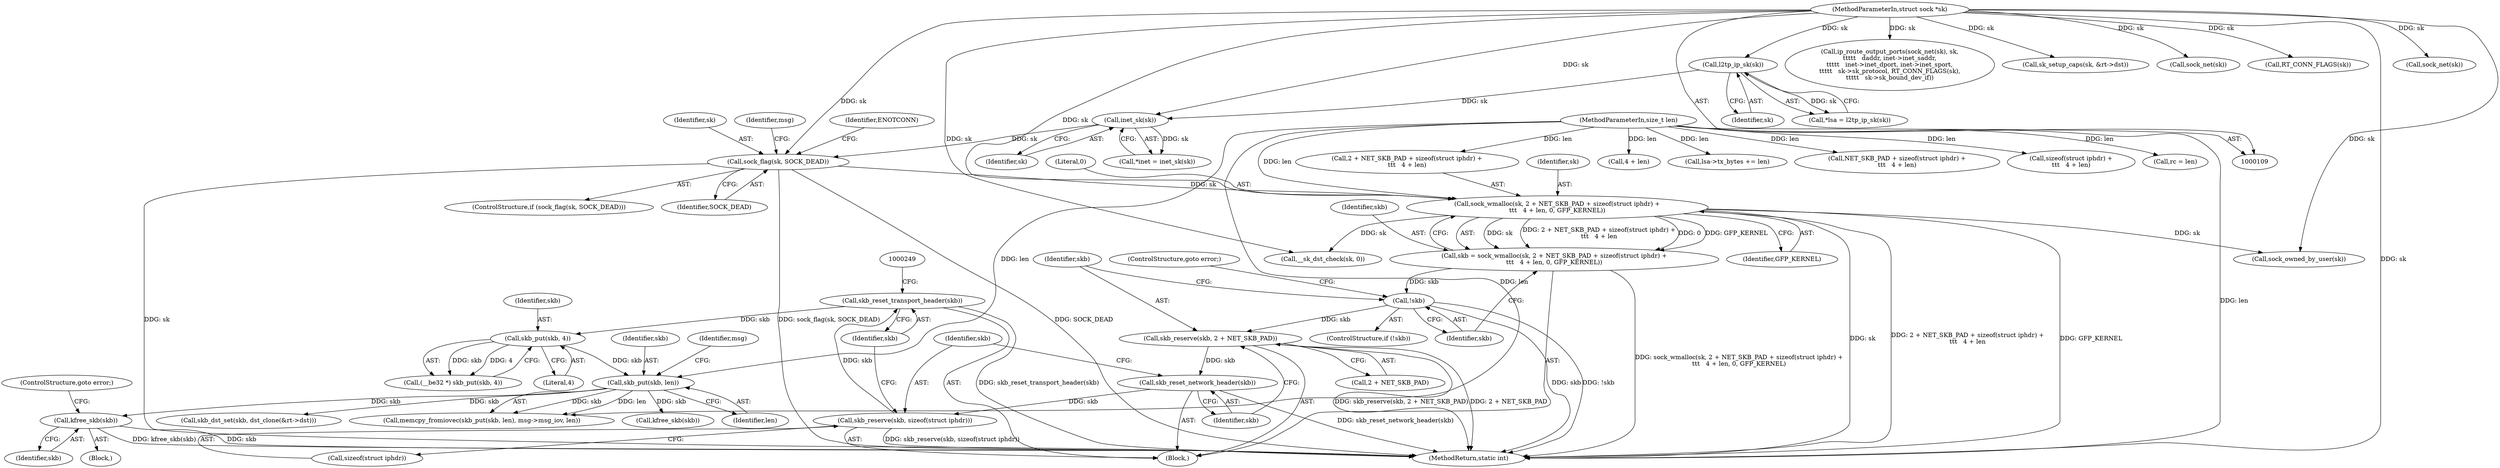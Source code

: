 digraph "0_linux_f6d8bd051c391c1c0458a30b2a7abcd939329259_34@API" {
"1000269" [label="(Call,kfree_skb(skb))"];
"1000257" [label="(Call,skb_put(skb, len))"];
"1000250" [label="(Call,skb_put(skb, 4))"];
"1000244" [label="(Call,skb_reset_transport_header(skb))"];
"1000240" [label="(Call,skb_reserve(skb, sizeof(struct iphdr)))"];
"1000238" [label="(Call,skb_reset_network_header(skb))"];
"1000233" [label="(Call,skb_reserve(skb, 2 + NET_SKB_PAD))"];
"1000230" [label="(Call,!skb)"];
"1000213" [label="(Call,skb = sock_wmalloc(sk, 2 + NET_SKB_PAD + sizeof(struct iphdr) +\n\t\t\t   4 + len, 0, GFP_KERNEL))"];
"1000215" [label="(Call,sock_wmalloc(sk, 2 + NET_SKB_PAD + sizeof(struct iphdr) +\n\t\t\t   4 + len, 0, GFP_KERNEL))"];
"1000137" [label="(Call,sock_flag(sk, SOCK_DEAD))"];
"1000125" [label="(Call,inet_sk(sk))"];
"1000120" [label="(Call,l2tp_ip_sk(sk))"];
"1000111" [label="(MethodParameterIn,struct sock *sk)"];
"1000113" [label="(MethodParameterIn,size_t len)"];
"1000258" [label="(Identifier,skb)"];
"1000251" [label="(Identifier,skb)"];
"1000125" [label="(Call,inet_sk(sk))"];
"1000270" [label="(Identifier,skb)"];
"1000344" [label="(Call,skb_dst_set(skb, dst_clone(&rt->dst)))"];
"1000233" [label="(Call,skb_reserve(skb, 2 + NET_SKB_PAD))"];
"1000238" [label="(Call,skb_reset_network_header(skb))"];
"1000271" [label="(ControlStructure,goto error;)"];
"1000136" [label="(ControlStructure,if (sock_flag(sk, SOCK_DEAD)))"];
"1000113" [label="(MethodParameterIn,size_t len)"];
"1000228" [label="(Identifier,GFP_KERNEL)"];
"1000231" [label="(Identifier,skb)"];
"1000216" [label="(Identifier,sk)"];
"1000139" [label="(Identifier,SOCK_DEAD)"];
"1000142" [label="(Identifier,ENOTCONN)"];
"1000213" [label="(Call,skb = sock_wmalloc(sk, 2 + NET_SKB_PAD + sizeof(struct iphdr) +\n\t\t\t   4 + len, 0, GFP_KERNEL))"];
"1000312" [label="(Call,ip_route_output_ports(sock_net(sk), sk,\n\t\t\t\t\t   daddr, inet->inet_saddr,\n\t\t\t\t\t   inet->inet_dport, inet->inet_sport,\n\t\t\t\t\t   sk->sk_protocol, RT_CONN_FLAGS(sk),\n\t\t\t\t\t   sk->sk_bound_dev_if))"];
"1000138" [label="(Identifier,sk)"];
"1000215" [label="(Call,sock_wmalloc(sk, 2 + NET_SKB_PAD + sizeof(struct iphdr) +\n\t\t\t   4 + len, 0, GFP_KERNEL))"];
"1000278" [label="(Call,__sk_dst_check(sk, 0))"];
"1000145" [label="(Identifier,msg)"];
"1000240" [label="(Call,skb_reserve(skb, sizeof(struct iphdr)))"];
"1000338" [label="(Call,sk_setup_caps(sk, &rt->dst))"];
"1000121" [label="(Identifier,sk)"];
"1000217" [label="(Call,2 + NET_SKB_PAD + sizeof(struct iphdr) +\n\t\t\t   4 + len)"];
"1000230" [label="(Call,!skb)"];
"1000269" [label="(Call,kfree_skb(skb))"];
"1000224" [label="(Call,4 + len)"];
"1000114" [label="(Block,)"];
"1000268" [label="(Block,)"];
"1000256" [label="(Call,memcpy_fromiovec(skb_put(skb, len), msg->msg_iov, len))"];
"1000365" [label="(Call,lsa->tx_bytes += len)"];
"1000118" [label="(Call,*lsa = l2tp_ip_sk(sk))"];
"1000313" [label="(Call,sock_net(sk))"];
"1000242" [label="(Call,sizeof(struct iphdr))"];
"1000257" [label="(Call,skb_put(skb, len))"];
"1000250" [label="(Call,skb_put(skb, 4))"];
"1000386" [label="(Call,kfree_skb(skb))"];
"1000235" [label="(Call,2 + NET_SKB_PAD)"];
"1000259" [label="(Identifier,len)"];
"1000245" [label="(Identifier,skb)"];
"1000329" [label="(Call,RT_CONN_FLAGS(sk))"];
"1000293" [label="(Call,sock_owned_by_user(sk))"];
"1000241" [label="(Identifier,skb)"];
"1000261" [label="(Identifier,msg)"];
"1000234" [label="(Identifier,skb)"];
"1000219" [label="(Call,NET_SKB_PAD + sizeof(struct iphdr) +\n\t\t\t   4 + len)"];
"1000221" [label="(Call,sizeof(struct iphdr) +\n\t\t\t   4 + len)"];
"1000391" [label="(MethodReturn,static int)"];
"1000229" [label="(ControlStructure,if (!skb))"];
"1000239" [label="(Identifier,skb)"];
"1000214" [label="(Identifier,skb)"];
"1000111" [label="(MethodParameterIn,struct sock *sk)"];
"1000120" [label="(Call,l2tp_ip_sk(sk))"];
"1000370" [label="(Call,rc = len)"];
"1000244" [label="(Call,skb_reset_transport_header(skb))"];
"1000123" [label="(Call,*inet = inet_sk(sk))"];
"1000227" [label="(Literal,0)"];
"1000232" [label="(ControlStructure,goto error;)"];
"1000137" [label="(Call,sock_flag(sk, SOCK_DEAD))"];
"1000383" [label="(Call,sock_net(sk))"];
"1000248" [label="(Call,(__be32 *) skb_put(skb, 4))"];
"1000252" [label="(Literal,4)"];
"1000126" [label="(Identifier,sk)"];
"1000269" -> "1000268"  [label="AST: "];
"1000269" -> "1000270"  [label="CFG: "];
"1000270" -> "1000269"  [label="AST: "];
"1000271" -> "1000269"  [label="CFG: "];
"1000269" -> "1000391"  [label="DDG: kfree_skb(skb)"];
"1000269" -> "1000391"  [label="DDG: skb"];
"1000257" -> "1000269"  [label="DDG: skb"];
"1000257" -> "1000256"  [label="AST: "];
"1000257" -> "1000259"  [label="CFG: "];
"1000258" -> "1000257"  [label="AST: "];
"1000259" -> "1000257"  [label="AST: "];
"1000261" -> "1000257"  [label="CFG: "];
"1000257" -> "1000256"  [label="DDG: skb"];
"1000257" -> "1000256"  [label="DDG: len"];
"1000250" -> "1000257"  [label="DDG: skb"];
"1000113" -> "1000257"  [label="DDG: len"];
"1000257" -> "1000344"  [label="DDG: skb"];
"1000257" -> "1000386"  [label="DDG: skb"];
"1000250" -> "1000248"  [label="AST: "];
"1000250" -> "1000252"  [label="CFG: "];
"1000251" -> "1000250"  [label="AST: "];
"1000252" -> "1000250"  [label="AST: "];
"1000248" -> "1000250"  [label="CFG: "];
"1000250" -> "1000248"  [label="DDG: skb"];
"1000250" -> "1000248"  [label="DDG: 4"];
"1000244" -> "1000250"  [label="DDG: skb"];
"1000244" -> "1000114"  [label="AST: "];
"1000244" -> "1000245"  [label="CFG: "];
"1000245" -> "1000244"  [label="AST: "];
"1000249" -> "1000244"  [label="CFG: "];
"1000244" -> "1000391"  [label="DDG: skb_reset_transport_header(skb)"];
"1000240" -> "1000244"  [label="DDG: skb"];
"1000240" -> "1000114"  [label="AST: "];
"1000240" -> "1000242"  [label="CFG: "];
"1000241" -> "1000240"  [label="AST: "];
"1000242" -> "1000240"  [label="AST: "];
"1000245" -> "1000240"  [label="CFG: "];
"1000240" -> "1000391"  [label="DDG: skb_reserve(skb, sizeof(struct iphdr))"];
"1000238" -> "1000240"  [label="DDG: skb"];
"1000238" -> "1000114"  [label="AST: "];
"1000238" -> "1000239"  [label="CFG: "];
"1000239" -> "1000238"  [label="AST: "];
"1000241" -> "1000238"  [label="CFG: "];
"1000238" -> "1000391"  [label="DDG: skb_reset_network_header(skb)"];
"1000233" -> "1000238"  [label="DDG: skb"];
"1000233" -> "1000114"  [label="AST: "];
"1000233" -> "1000235"  [label="CFG: "];
"1000234" -> "1000233"  [label="AST: "];
"1000235" -> "1000233"  [label="AST: "];
"1000239" -> "1000233"  [label="CFG: "];
"1000233" -> "1000391"  [label="DDG: skb_reserve(skb, 2 + NET_SKB_PAD)"];
"1000233" -> "1000391"  [label="DDG: 2 + NET_SKB_PAD"];
"1000230" -> "1000233"  [label="DDG: skb"];
"1000230" -> "1000229"  [label="AST: "];
"1000230" -> "1000231"  [label="CFG: "];
"1000231" -> "1000230"  [label="AST: "];
"1000232" -> "1000230"  [label="CFG: "];
"1000234" -> "1000230"  [label="CFG: "];
"1000230" -> "1000391"  [label="DDG: skb"];
"1000230" -> "1000391"  [label="DDG: !skb"];
"1000213" -> "1000230"  [label="DDG: skb"];
"1000213" -> "1000114"  [label="AST: "];
"1000213" -> "1000215"  [label="CFG: "];
"1000214" -> "1000213"  [label="AST: "];
"1000215" -> "1000213"  [label="AST: "];
"1000231" -> "1000213"  [label="CFG: "];
"1000213" -> "1000391"  [label="DDG: sock_wmalloc(sk, 2 + NET_SKB_PAD + sizeof(struct iphdr) +\n\t\t\t   4 + len, 0, GFP_KERNEL)"];
"1000215" -> "1000213"  [label="DDG: sk"];
"1000215" -> "1000213"  [label="DDG: 2 + NET_SKB_PAD + sizeof(struct iphdr) +\n\t\t\t   4 + len"];
"1000215" -> "1000213"  [label="DDG: 0"];
"1000215" -> "1000213"  [label="DDG: GFP_KERNEL"];
"1000215" -> "1000228"  [label="CFG: "];
"1000216" -> "1000215"  [label="AST: "];
"1000217" -> "1000215"  [label="AST: "];
"1000227" -> "1000215"  [label="AST: "];
"1000228" -> "1000215"  [label="AST: "];
"1000215" -> "1000391"  [label="DDG: sk"];
"1000215" -> "1000391"  [label="DDG: 2 + NET_SKB_PAD + sizeof(struct iphdr) +\n\t\t\t   4 + len"];
"1000215" -> "1000391"  [label="DDG: GFP_KERNEL"];
"1000137" -> "1000215"  [label="DDG: sk"];
"1000111" -> "1000215"  [label="DDG: sk"];
"1000113" -> "1000215"  [label="DDG: len"];
"1000215" -> "1000278"  [label="DDG: sk"];
"1000215" -> "1000293"  [label="DDG: sk"];
"1000137" -> "1000136"  [label="AST: "];
"1000137" -> "1000139"  [label="CFG: "];
"1000138" -> "1000137"  [label="AST: "];
"1000139" -> "1000137"  [label="AST: "];
"1000142" -> "1000137"  [label="CFG: "];
"1000145" -> "1000137"  [label="CFG: "];
"1000137" -> "1000391"  [label="DDG: SOCK_DEAD"];
"1000137" -> "1000391"  [label="DDG: sk"];
"1000137" -> "1000391"  [label="DDG: sock_flag(sk, SOCK_DEAD)"];
"1000125" -> "1000137"  [label="DDG: sk"];
"1000111" -> "1000137"  [label="DDG: sk"];
"1000125" -> "1000123"  [label="AST: "];
"1000125" -> "1000126"  [label="CFG: "];
"1000126" -> "1000125"  [label="AST: "];
"1000123" -> "1000125"  [label="CFG: "];
"1000125" -> "1000123"  [label="DDG: sk"];
"1000120" -> "1000125"  [label="DDG: sk"];
"1000111" -> "1000125"  [label="DDG: sk"];
"1000120" -> "1000118"  [label="AST: "];
"1000120" -> "1000121"  [label="CFG: "];
"1000121" -> "1000120"  [label="AST: "];
"1000118" -> "1000120"  [label="CFG: "];
"1000120" -> "1000118"  [label="DDG: sk"];
"1000111" -> "1000120"  [label="DDG: sk"];
"1000111" -> "1000109"  [label="AST: "];
"1000111" -> "1000391"  [label="DDG: sk"];
"1000111" -> "1000278"  [label="DDG: sk"];
"1000111" -> "1000293"  [label="DDG: sk"];
"1000111" -> "1000313"  [label="DDG: sk"];
"1000111" -> "1000312"  [label="DDG: sk"];
"1000111" -> "1000329"  [label="DDG: sk"];
"1000111" -> "1000338"  [label="DDG: sk"];
"1000111" -> "1000383"  [label="DDG: sk"];
"1000113" -> "1000109"  [label="AST: "];
"1000113" -> "1000391"  [label="DDG: len"];
"1000113" -> "1000217"  [label="DDG: len"];
"1000113" -> "1000219"  [label="DDG: len"];
"1000113" -> "1000221"  [label="DDG: len"];
"1000113" -> "1000224"  [label="DDG: len"];
"1000113" -> "1000256"  [label="DDG: len"];
"1000113" -> "1000365"  [label="DDG: len"];
"1000113" -> "1000370"  [label="DDG: len"];
}
